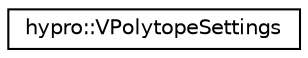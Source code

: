 digraph "Graphical Class Hierarchy"
{
  edge [fontname="Helvetica",fontsize="10",labelfontname="Helvetica",labelfontsize="10"];
  node [fontname="Helvetica",fontsize="10",shape=record];
  rankdir="LR";
  Node1 [label="hypro::VPolytopeSettings",height=0.2,width=0.4,color="black", fillcolor="white", style="filled",URL="$structhypro_1_1VPolytopeSettings.html"];
}
